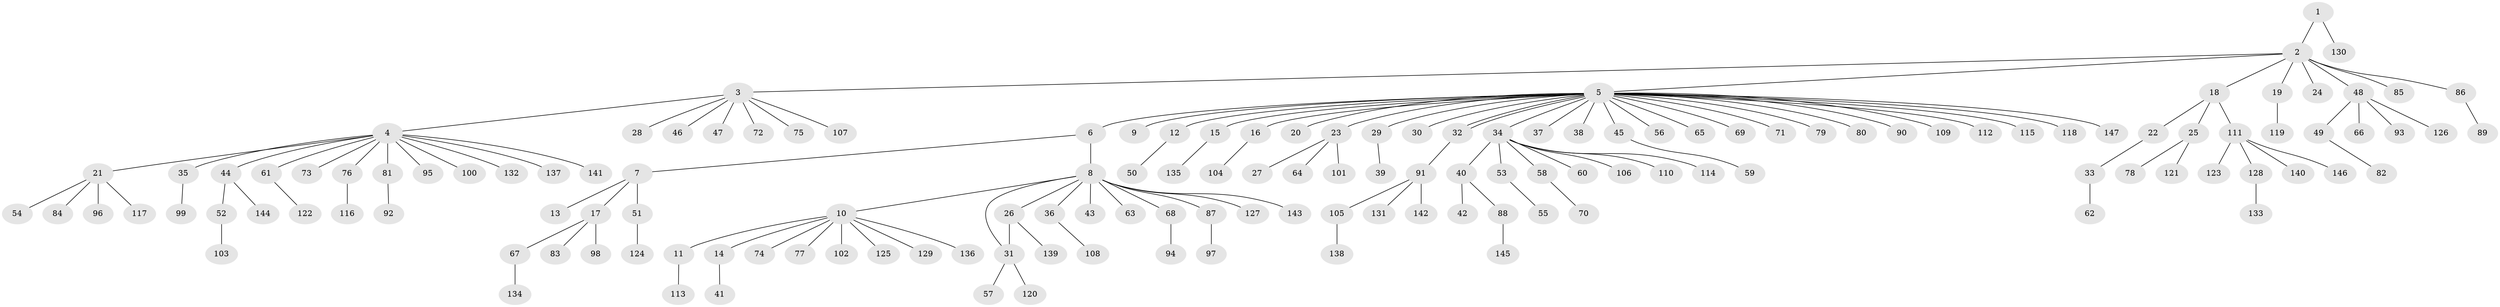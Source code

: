 // coarse degree distribution, {1: 0.7433628318584071, 34: 0.008849557522123894, 7: 0.017699115044247787, 12: 0.008849557522123894, 3: 0.061946902654867256, 11: 0.008849557522123894, 8: 0.008849557522123894, 2: 0.10619469026548672, 5: 0.017699115044247787, 4: 0.017699115044247787}
// Generated by graph-tools (version 1.1) at 2025/41/03/06/25 10:41:47]
// undirected, 147 vertices, 148 edges
graph export_dot {
graph [start="1"]
  node [color=gray90,style=filled];
  1;
  2;
  3;
  4;
  5;
  6;
  7;
  8;
  9;
  10;
  11;
  12;
  13;
  14;
  15;
  16;
  17;
  18;
  19;
  20;
  21;
  22;
  23;
  24;
  25;
  26;
  27;
  28;
  29;
  30;
  31;
  32;
  33;
  34;
  35;
  36;
  37;
  38;
  39;
  40;
  41;
  42;
  43;
  44;
  45;
  46;
  47;
  48;
  49;
  50;
  51;
  52;
  53;
  54;
  55;
  56;
  57;
  58;
  59;
  60;
  61;
  62;
  63;
  64;
  65;
  66;
  67;
  68;
  69;
  70;
  71;
  72;
  73;
  74;
  75;
  76;
  77;
  78;
  79;
  80;
  81;
  82;
  83;
  84;
  85;
  86;
  87;
  88;
  89;
  90;
  91;
  92;
  93;
  94;
  95;
  96;
  97;
  98;
  99;
  100;
  101;
  102;
  103;
  104;
  105;
  106;
  107;
  108;
  109;
  110;
  111;
  112;
  113;
  114;
  115;
  116;
  117;
  118;
  119;
  120;
  121;
  122;
  123;
  124;
  125;
  126;
  127;
  128;
  129;
  130;
  131;
  132;
  133;
  134;
  135;
  136;
  137;
  138;
  139;
  140;
  141;
  142;
  143;
  144;
  145;
  146;
  147;
  1 -- 2;
  1 -- 130;
  2 -- 3;
  2 -- 5;
  2 -- 18;
  2 -- 19;
  2 -- 24;
  2 -- 48;
  2 -- 85;
  2 -- 86;
  3 -- 4;
  3 -- 28;
  3 -- 46;
  3 -- 47;
  3 -- 72;
  3 -- 75;
  3 -- 107;
  4 -- 21;
  4 -- 35;
  4 -- 44;
  4 -- 61;
  4 -- 73;
  4 -- 76;
  4 -- 81;
  4 -- 95;
  4 -- 100;
  4 -- 132;
  4 -- 137;
  4 -- 141;
  5 -- 6;
  5 -- 9;
  5 -- 12;
  5 -- 15;
  5 -- 16;
  5 -- 20;
  5 -- 23;
  5 -- 29;
  5 -- 30;
  5 -- 32;
  5 -- 32;
  5 -- 34;
  5 -- 37;
  5 -- 38;
  5 -- 45;
  5 -- 56;
  5 -- 65;
  5 -- 69;
  5 -- 71;
  5 -- 79;
  5 -- 80;
  5 -- 90;
  5 -- 109;
  5 -- 112;
  5 -- 115;
  5 -- 118;
  5 -- 147;
  6 -- 7;
  6 -- 8;
  7 -- 13;
  7 -- 17;
  7 -- 51;
  8 -- 10;
  8 -- 26;
  8 -- 31;
  8 -- 36;
  8 -- 43;
  8 -- 63;
  8 -- 68;
  8 -- 87;
  8 -- 127;
  8 -- 143;
  10 -- 11;
  10 -- 14;
  10 -- 74;
  10 -- 77;
  10 -- 102;
  10 -- 125;
  10 -- 129;
  10 -- 136;
  11 -- 113;
  12 -- 50;
  14 -- 41;
  15 -- 135;
  16 -- 104;
  17 -- 67;
  17 -- 83;
  17 -- 98;
  18 -- 22;
  18 -- 25;
  18 -- 111;
  19 -- 119;
  21 -- 54;
  21 -- 84;
  21 -- 96;
  21 -- 117;
  22 -- 33;
  23 -- 27;
  23 -- 64;
  23 -- 101;
  25 -- 78;
  25 -- 121;
  26 -- 31;
  26 -- 139;
  29 -- 39;
  31 -- 57;
  31 -- 120;
  32 -- 91;
  33 -- 62;
  34 -- 40;
  34 -- 53;
  34 -- 58;
  34 -- 60;
  34 -- 106;
  34 -- 110;
  34 -- 114;
  35 -- 99;
  36 -- 108;
  40 -- 42;
  40 -- 88;
  44 -- 52;
  44 -- 144;
  45 -- 59;
  48 -- 49;
  48 -- 66;
  48 -- 93;
  48 -- 126;
  49 -- 82;
  51 -- 124;
  52 -- 103;
  53 -- 55;
  58 -- 70;
  61 -- 122;
  67 -- 134;
  68 -- 94;
  76 -- 116;
  81 -- 92;
  86 -- 89;
  87 -- 97;
  88 -- 145;
  91 -- 105;
  91 -- 131;
  91 -- 142;
  105 -- 138;
  111 -- 123;
  111 -- 128;
  111 -- 140;
  111 -- 146;
  128 -- 133;
}
